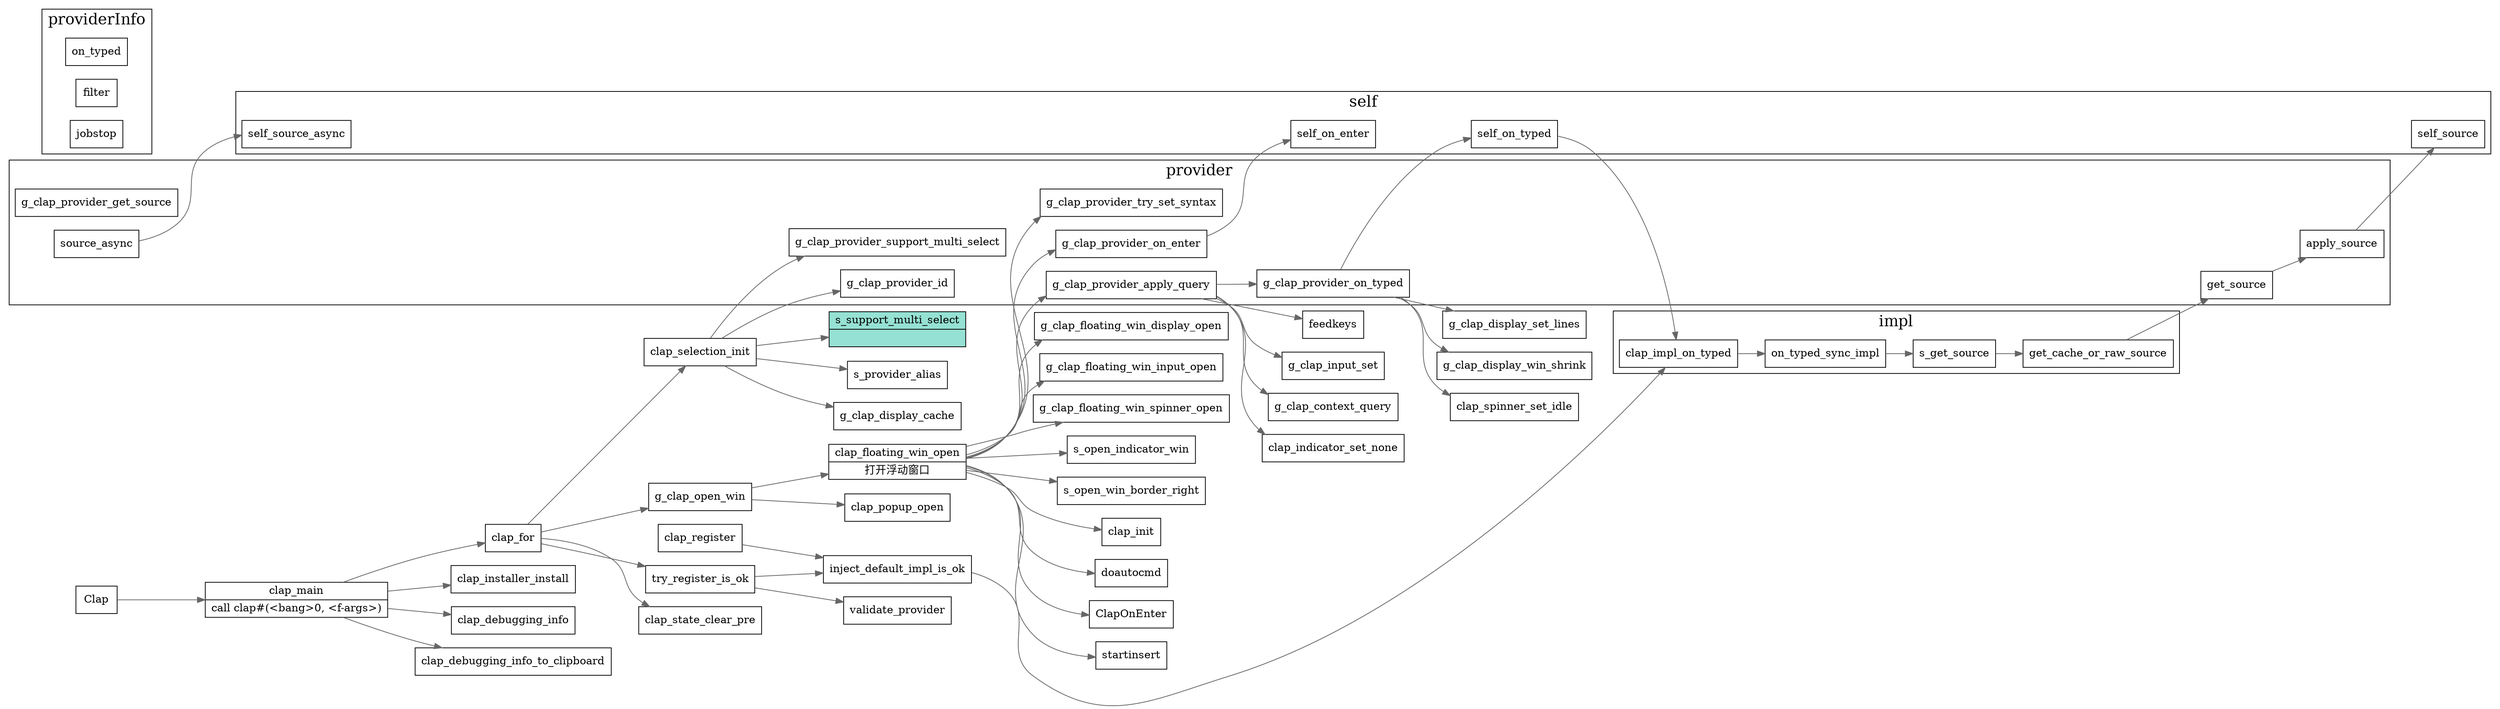 digraph vimclap {
  node[shape=box];
  edge[color=gray40];
  newrank=true;
  rankdir=LR;
  subgraph cluster_self {
    graph[label="self";fontsize=20;];
    self_on_enter;
    self_on_typed;
    self_source
    self_source_async;
  }
  self_on_typed -> clap_impl_on_typed;

  subgraph cluster_providerInfo {
    graph[label="providerInfo";fontsize=20;];
    on_typed;
    filter;
    jobstop;
  }

  subgraph cluster_provider {
    graph[label="provider";fontsize=20;];
    g_clap_provider_support_multi_select;
    g_clap_provider_id;
    g_clap_provider_try_set_syntax;
    g_clap_provider_on_enter;
    g_clap_provider_on_typed;
    g_clap_provider_apply_query;
    g_clap_provider_get_source;
    source_async -> self_source_async;
    get_source -> apply_source;
    apply_source -> self_source;
  }
  //g_clap_provider_on_typed -> clap_impl_on_typed;
  subgraph cluster_impl {
    graph[label="impl";fontsize=20;];
    get_cache_or_raw_source -> get_source;
    s_get_source -> get_cache_or_raw_source;
    on_typed_sync_impl -> s_get_source;
    clap_impl_on_typed -> on_typed_sync_impl;
  }
  inject_default_impl_is_ok -> clap_impl_on_typed;
  clap_register -> inject_default_impl_is_ok;
  try_register_is_ok -> {
    inject_default_impl_is_ok;
    validate_provider;
  }
  clap_for -> try_register_is_ok;

  Clap -> {
    clap_main
  }

  clap_main[
    shape="record"
    label="{{
      clap_main|
        call clap#(\<bang\>0, \<f-args\>)
    }}"
  ];
  clap_main -> {
    clap_installer_install;
    clap_debugging_info;
    clap_debugging_info_to_clipboard;
    clap_for
  }

  clap_for -> {
    clap_selection_init;
    g_clap_open_win;
    clap_state_clear_pre;
  }
  clap_selection_init -> {
    s_support_multi_select;
    g_clap_provider_support_multi_select;
    s_provider_alias;
    g_clap_display_cache;
    g_clap_provider_id;
  }
  s_support_multi_select[
    shape="record";
    fillcolor="#95e1d3"
    style=filled;
    label="{{
      s_support_multi_select|
    }}"
  ];

  g_clap_open_win -> {
    clap_floating_win_open;
    clap_popup_open;
  }
  clap_floating_win_open[
    shape="record"
    label="{{
      clap_floating_win_open|
      打开浮动窗口
    }}"
  ];
  clap_floating_win_open ->{
    g_clap_floating_win_display_open;
    g_clap_floating_win_input_open;
    g_clap_floating_win_spinner_open;
    s_open_indicator_win;
    s_open_win_border_right;
    clap_init;
    doautocmd;
    ClapOnEnter;
    startinsert;
    g_clap_provider_try_set_syntax;
    g_clap_provider_on_enter;
    g_clap_provider_apply_query;
  }

  g_clap_provider_apply_query -> {
    feedkeys
    g_clap_input_set;
    g_clap_context_query;
    g_clap_provider_on_typed;
    clap_indicator_set_none;
  }

  g_clap_provider_on_typed -> {
    self_on_typed;
    g_clap_display_set_lines;
    g_clap_display_win_shrink;
    clap_spinner_set_idle;
  }

  g_clap_provider_on_enter -> {
    self_on_enter;
  }
}

